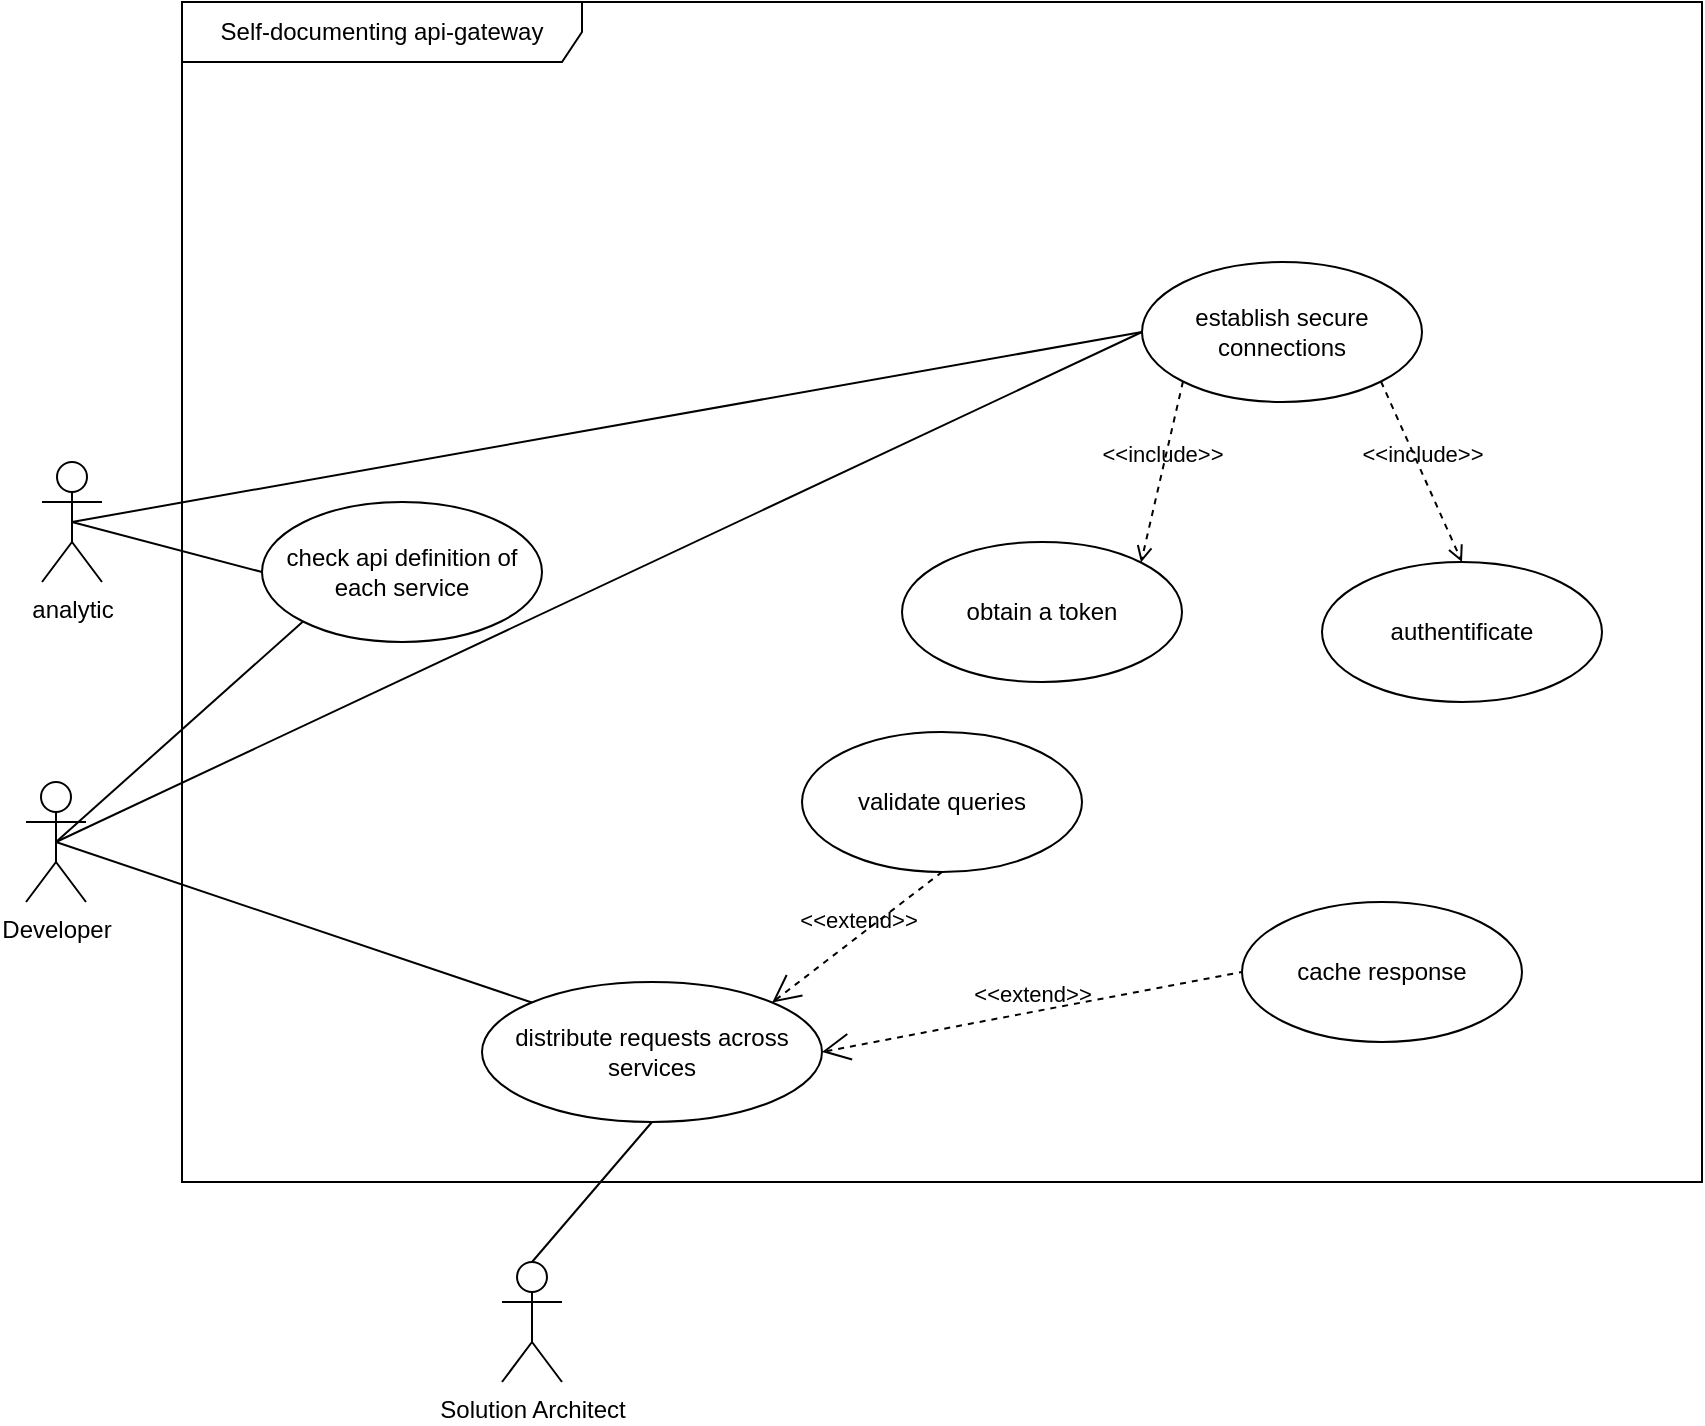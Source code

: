 <mxfile version="22.1.2" type="device">
  <diagram name="Page-1" id="58cdce13-f638-feb5-8d6f-7d28b1aa9fa0">
    <mxGraphModel dx="1608" dy="1786" grid="1" gridSize="10" guides="1" tooltips="1" connect="1" arrows="1" fold="1" page="1" pageScale="1" pageWidth="1100" pageHeight="850" background="none" math="0" shadow="0">
      <root>
        <mxCell id="0" />
        <mxCell id="1" parent="0" />
        <mxCell id="X6y1ee8KPJKpvjaCSA1j-1" value="analytic" style="shape=umlActor;html=1;verticalLabelPosition=bottom;verticalAlign=top;align=center;" vertex="1" parent="1">
          <mxGeometry x="80" y="220" width="30" height="60" as="geometry" />
        </mxCell>
        <mxCell id="X6y1ee8KPJKpvjaCSA1j-2" value="check api definition of each service" style="ellipse;whiteSpace=wrap;html=1;" vertex="1" parent="1">
          <mxGeometry x="190" y="240" width="140" height="70" as="geometry" />
        </mxCell>
        <mxCell id="X6y1ee8KPJKpvjaCSA1j-3" value="establish secure connections" style="ellipse;whiteSpace=wrap;html=1;" vertex="1" parent="1">
          <mxGeometry x="630" y="120" width="140" height="70" as="geometry" />
        </mxCell>
        <mxCell id="X6y1ee8KPJKpvjaCSA1j-4" value="obtain a token" style="ellipse;whiteSpace=wrap;html=1;" vertex="1" parent="1">
          <mxGeometry x="510" y="260" width="140" height="70" as="geometry" />
        </mxCell>
        <mxCell id="X6y1ee8KPJKpvjaCSA1j-5" value="authentificate" style="ellipse;whiteSpace=wrap;html=1;" vertex="1" parent="1">
          <mxGeometry x="720" y="270" width="140" height="70" as="geometry" />
        </mxCell>
        <mxCell id="X6y1ee8KPJKpvjaCSA1j-6" value="validate queries" style="ellipse;whiteSpace=wrap;html=1;" vertex="1" parent="1">
          <mxGeometry x="460" y="355" width="140" height="70" as="geometry" />
        </mxCell>
        <mxCell id="X6y1ee8KPJKpvjaCSA1j-7" value="cache response" style="ellipse;whiteSpace=wrap;html=1;" vertex="1" parent="1">
          <mxGeometry x="680" y="440" width="140" height="70" as="geometry" />
        </mxCell>
        <mxCell id="X6y1ee8KPJKpvjaCSA1j-8" value="distribute requests across services" style="ellipse;whiteSpace=wrap;html=1;" vertex="1" parent="1">
          <mxGeometry x="300" y="480" width="170" height="70" as="geometry" />
        </mxCell>
        <mxCell id="X6y1ee8KPJKpvjaCSA1j-9" value="&amp;lt;&amp;lt;include&amp;gt;&amp;gt;" style="edgeStyle=none;html=1;endArrow=open;verticalAlign=bottom;dashed=1;labelBackgroundColor=none;rounded=0;exitX=0;exitY=1;exitDx=0;exitDy=0;entryX=1;entryY=0;entryDx=0;entryDy=0;" edge="1" parent="1" source="X6y1ee8KPJKpvjaCSA1j-3" target="X6y1ee8KPJKpvjaCSA1j-4">
          <mxGeometry width="160" relative="1" as="geometry">
            <mxPoint x="290" y="120" as="sourcePoint" />
            <mxPoint x="450" y="120" as="targetPoint" />
          </mxGeometry>
        </mxCell>
        <mxCell id="X6y1ee8KPJKpvjaCSA1j-10" value="&amp;lt;&amp;lt;include&amp;gt;&amp;gt;" style="edgeStyle=none;html=1;endArrow=open;verticalAlign=bottom;dashed=1;labelBackgroundColor=none;rounded=0;exitX=1;exitY=1;exitDx=0;exitDy=0;entryX=0.5;entryY=0;entryDx=0;entryDy=0;" edge="1" parent="1" source="X6y1ee8KPJKpvjaCSA1j-3" target="X6y1ee8KPJKpvjaCSA1j-5">
          <mxGeometry width="160" relative="1" as="geometry">
            <mxPoint x="810" y="230" as="sourcePoint" />
            <mxPoint x="970" y="230" as="targetPoint" />
          </mxGeometry>
        </mxCell>
        <mxCell id="X6y1ee8KPJKpvjaCSA1j-11" value="&amp;lt;&amp;lt;extend&amp;gt;&amp;gt;" style="edgeStyle=none;html=1;startArrow=open;endArrow=none;startSize=12;verticalAlign=bottom;dashed=1;labelBackgroundColor=none;rounded=0;exitX=1;exitY=0;exitDx=0;exitDy=0;entryX=0.5;entryY=1;entryDx=0;entryDy=0;" edge="1" parent="1" source="X6y1ee8KPJKpvjaCSA1j-8" target="X6y1ee8KPJKpvjaCSA1j-6">
          <mxGeometry width="160" relative="1" as="geometry">
            <mxPoint x="240" y="360" as="sourcePoint" />
            <mxPoint x="400" y="360" as="targetPoint" />
          </mxGeometry>
        </mxCell>
        <mxCell id="X6y1ee8KPJKpvjaCSA1j-12" value="&amp;lt;&amp;lt;extend&amp;gt;&amp;gt;" style="edgeStyle=none;html=1;startArrow=open;endArrow=none;startSize=12;verticalAlign=bottom;dashed=1;labelBackgroundColor=none;rounded=0;exitX=1;exitY=0.5;exitDx=0;exitDy=0;entryX=0;entryY=0.5;entryDx=0;entryDy=0;" edge="1" parent="1" source="X6y1ee8KPJKpvjaCSA1j-8" target="X6y1ee8KPJKpvjaCSA1j-7">
          <mxGeometry width="160" relative="1" as="geometry">
            <mxPoint x="470" y="515" as="sourcePoint" />
            <mxPoint x="630" y="515" as="targetPoint" />
          </mxGeometry>
        </mxCell>
        <mxCell id="X6y1ee8KPJKpvjaCSA1j-14" value="Self-documenting api-gateway" style="shape=umlFrame;whiteSpace=wrap;html=1;pointerEvents=0;width=200;height=30;" vertex="1" parent="1">
          <mxGeometry x="150" y="-10" width="760" height="590" as="geometry" />
        </mxCell>
        <mxCell id="X6y1ee8KPJKpvjaCSA1j-15" value="" style="edgeStyle=none;html=1;endArrow=none;verticalAlign=bottom;rounded=0;exitX=0.5;exitY=0.5;exitDx=0;exitDy=0;exitPerimeter=0;entryX=0;entryY=0.5;entryDx=0;entryDy=0;" edge="1" parent="1" source="X6y1ee8KPJKpvjaCSA1j-1" target="X6y1ee8KPJKpvjaCSA1j-2">
          <mxGeometry width="160" relative="1" as="geometry">
            <mxPoint x="10" y="140" as="sourcePoint" />
            <mxPoint x="170" y="140" as="targetPoint" />
          </mxGeometry>
        </mxCell>
        <mxCell id="X6y1ee8KPJKpvjaCSA1j-16" value="" style="edgeStyle=none;html=1;endArrow=none;verticalAlign=bottom;rounded=0;exitX=0.5;exitY=0.5;exitDx=0;exitDy=0;exitPerimeter=0;entryX=0;entryY=0.5;entryDx=0;entryDy=0;" edge="1" parent="1" source="X6y1ee8KPJKpvjaCSA1j-1" target="X6y1ee8KPJKpvjaCSA1j-3">
          <mxGeometry width="160" relative="1" as="geometry">
            <mxPoint x="200" y="260" as="sourcePoint" />
            <mxPoint x="340" y="150" as="targetPoint" />
          </mxGeometry>
        </mxCell>
        <mxCell id="X6y1ee8KPJKpvjaCSA1j-17" value="" style="edgeStyle=none;html=1;endArrow=none;verticalAlign=bottom;rounded=0;exitX=0.5;exitY=0.5;exitDx=0;exitDy=0;exitPerimeter=0;entryX=0;entryY=1;entryDx=0;entryDy=0;" edge="1" parent="1" source="X6y1ee8KPJKpvjaCSA1j-18" target="X6y1ee8KPJKpvjaCSA1j-2">
          <mxGeometry width="160" relative="1" as="geometry">
            <mxPoint x="-10" y="210" as="sourcePoint" />
            <mxPoint x="150" y="210" as="targetPoint" />
          </mxGeometry>
        </mxCell>
        <mxCell id="X6y1ee8KPJKpvjaCSA1j-18" value="Developer" style="shape=umlActor;html=1;verticalLabelPosition=bottom;verticalAlign=top;align=center;" vertex="1" parent="1">
          <mxGeometry x="72" y="380" width="30" height="60" as="geometry" />
        </mxCell>
        <mxCell id="X6y1ee8KPJKpvjaCSA1j-19" value="" style="edgeStyle=none;html=1;endArrow=none;verticalAlign=bottom;rounded=0;exitX=0.5;exitY=0.5;exitDx=0;exitDy=0;exitPerimeter=0;entryX=0;entryY=0;entryDx=0;entryDy=0;" edge="1" parent="1" source="X6y1ee8KPJKpvjaCSA1j-18" target="X6y1ee8KPJKpvjaCSA1j-8">
          <mxGeometry width="160" relative="1" as="geometry">
            <mxPoint x="10" y="450" as="sourcePoint" />
            <mxPoint x="170" y="450" as="targetPoint" />
          </mxGeometry>
        </mxCell>
        <mxCell id="X6y1ee8KPJKpvjaCSA1j-20" value="" style="edgeStyle=none;html=1;endArrow=none;verticalAlign=bottom;rounded=0;exitX=0.5;exitY=0.5;exitDx=0;exitDy=0;exitPerimeter=0;entryX=0;entryY=0.5;entryDx=0;entryDy=0;" edge="1" parent="1" source="X6y1ee8KPJKpvjaCSA1j-18" target="X6y1ee8KPJKpvjaCSA1j-3">
          <mxGeometry width="160" relative="1" as="geometry">
            <mxPoint y="330" as="sourcePoint" />
            <mxPoint x="160" y="330" as="targetPoint" />
          </mxGeometry>
        </mxCell>
        <mxCell id="X6y1ee8KPJKpvjaCSA1j-21" value="Solution Architect" style="shape=umlActor;html=1;verticalLabelPosition=bottom;verticalAlign=top;align=center;" vertex="1" parent="1">
          <mxGeometry x="310" y="620" width="30" height="60" as="geometry" />
        </mxCell>
        <mxCell id="X6y1ee8KPJKpvjaCSA1j-22" value="" style="edgeStyle=none;html=1;endArrow=none;verticalAlign=bottom;rounded=0;exitX=0.5;exitY=0;exitDx=0;exitDy=0;exitPerimeter=0;entryX=0.5;entryY=1;entryDx=0;entryDy=0;" edge="1" parent="1" source="X6y1ee8KPJKpvjaCSA1j-21" target="X6y1ee8KPJKpvjaCSA1j-8">
          <mxGeometry width="160" relative="1" as="geometry">
            <mxPoint x="430" y="680" as="sourcePoint" />
            <mxPoint x="590" y="680" as="targetPoint" />
          </mxGeometry>
        </mxCell>
      </root>
    </mxGraphModel>
  </diagram>
</mxfile>
